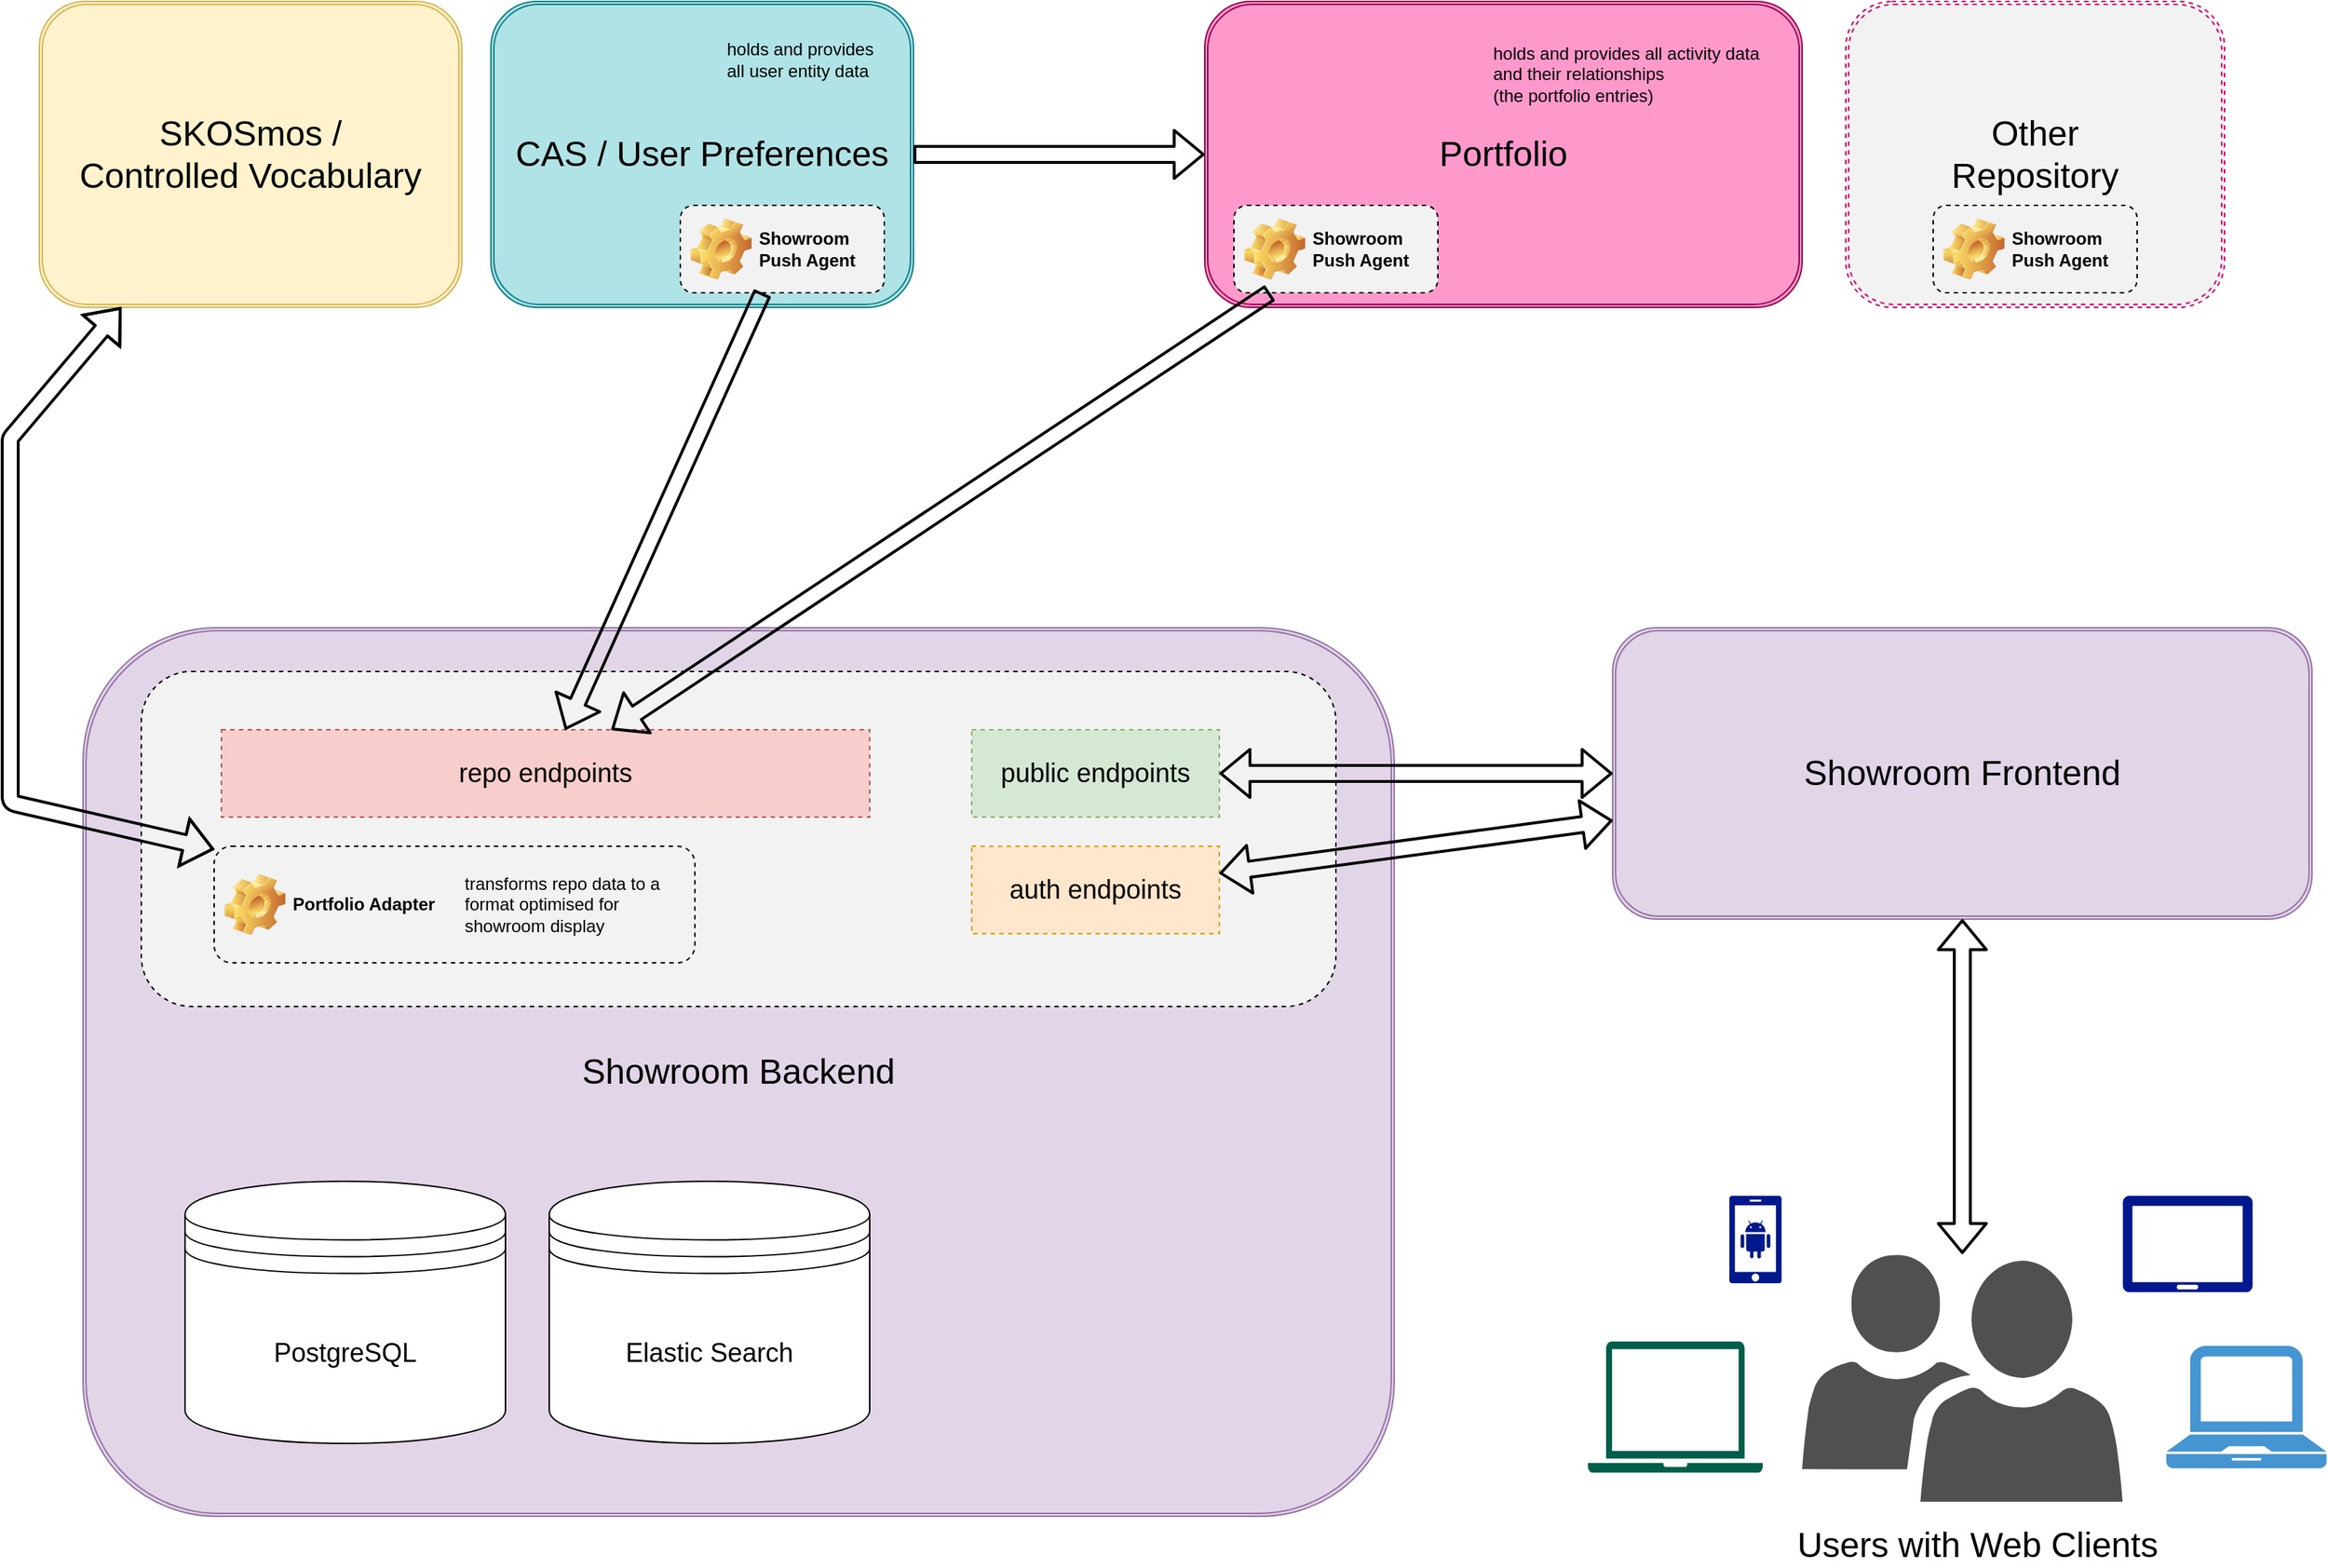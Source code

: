 <mxfile version="15.7.3" type="device"><diagram id="7xp1M_v4C3Os5pt223_O" name="Page-1"><mxGraphModel dx="782" dy="1238" grid="1" gridSize="10" guides="1" tooltips="1" connect="1" arrows="1" fold="1" page="1" pageScale="1" pageWidth="1654" pageHeight="1169" math="0" shadow="0"><root><mxCell id="0"/><mxCell id="1" parent="0"/><mxCell id="_mjeZIoU27IS8pl8RiCQ-1" value="&lt;font style=&quot;font-size: 24px&quot;&gt;Portfolio&lt;/font&gt;" style="shape=ext;double=1;rounded=1;whiteSpace=wrap;html=1;fillColor=#FF99CC;strokeColor=#99004D;" parent="1" vertex="1"><mxGeometry x="840" y="70" width="410" height="210" as="geometry"/></mxCell><mxCell id="_mjeZIoU27IS8pl8RiCQ-3" value="&lt;font style=&quot;font-size: 24px&quot;&gt;Other&lt;br&gt;Repository&lt;br&gt;&lt;/font&gt;" style="shape=ext;double=1;rounded=1;whiteSpace=wrap;html=1;dashed=1;fillColor=#F2F2F2;strokeColor=#CC0066;" parent="1" vertex="1"><mxGeometry x="1280" y="70" width="260" height="210" as="geometry"/></mxCell><mxCell id="_mjeZIoU27IS8pl8RiCQ-4" value="&lt;font style=&quot;font-size: 24px&quot;&gt;Showroom Backend&lt;/font&gt;" style="shape=ext;double=1;rounded=1;whiteSpace=wrap;html=1;fillColor=#e1d5e7;strokeColor=#9673a6;" parent="1" vertex="1"><mxGeometry x="70" y="500" width="900" height="610" as="geometry"/></mxCell><mxCell id="_mjeZIoU27IS8pl8RiCQ-5" value="&lt;font style=&quot;font-size: 24px&quot;&gt;Showroom Frontend&lt;br&gt;&lt;/font&gt;" style="shape=ext;double=1;rounded=1;whiteSpace=wrap;html=1;fillColor=#e1d5e7;strokeColor=#9673a6;" parent="1" vertex="1"><mxGeometry x="1120" y="500" width="480" height="200" as="geometry"/></mxCell><mxCell id="_mjeZIoU27IS8pl8RiCQ-6" value="&lt;font style=&quot;font-size: 24px&quot;&gt;CAS / User Preferences&lt;/font&gt;" style="shape=ext;double=1;rounded=1;whiteSpace=wrap;html=1;fillColor=#b0e3e6;strokeColor=#0e8088;" parent="1" vertex="1"><mxGeometry x="350" y="70" width="290" height="210" as="geometry"/></mxCell><mxCell id="_mjeZIoU27IS8pl8RiCQ-2" value="&lt;font style=&quot;font-size: 18px&quot;&gt;PostgreSQL&lt;/font&gt;" style="shape=datastore;whiteSpace=wrap;html=1;" parent="1" vertex="1"><mxGeometry x="140" y="880" width="220" height="180" as="geometry"/></mxCell><mxCell id="_mjeZIoU27IS8pl8RiCQ-7" value="&lt;font style=&quot;font-size: 18px&quot;&gt;Elastic Search&lt;/font&gt;" style="shape=datastore;whiteSpace=wrap;html=1;" parent="1" vertex="1"><mxGeometry x="390" y="880" width="220" height="180" as="geometry"/></mxCell><mxCell id="_mjeZIoU27IS8pl8RiCQ-8" value="Showroom Push Agent" style="label;whiteSpace=wrap;html=1;image=img/clipart/Gear_128x128.png;dashed=1;fillColor=#F2F2F2;" parent="1" vertex="1"><mxGeometry x="860" y="210" width="140" height="60" as="geometry"/></mxCell><mxCell id="_mjeZIoU27IS8pl8RiCQ-9" value="Showroom Push Agent" style="label;whiteSpace=wrap;html=1;image=img/clipart/Gear_128x128.png;dashed=1;fillColor=#F2F2F2;" parent="1" vertex="1"><mxGeometry x="480" y="210" width="140" height="60" as="geometry"/></mxCell><mxCell id="_mjeZIoU27IS8pl8RiCQ-10" value="Showroom Push Agent" style="label;whiteSpace=wrap;html=1;image=img/clipart/Gear_128x128.png;dashed=1;fillColor=#F2F2F2;" parent="1" vertex="1"><mxGeometry x="1340" y="210" width="140" height="60" as="geometry"/></mxCell><mxCell id="_mjeZIoU27IS8pl8RiCQ-11" value="" style="rounded=1;whiteSpace=wrap;html=1;dashed=1;fillColor=#F2F2F2;" parent="1" vertex="1"><mxGeometry x="110" y="530" width="820" height="230" as="geometry"/></mxCell><mxCell id="_mjeZIoU27IS8pl8RiCQ-12" value="&lt;font style=&quot;font-size: 18px&quot;&gt;public endpoints&lt;/font&gt;" style="rounded=0;whiteSpace=wrap;html=1;dashed=1;fillColor=#d5e8d4;strokeColor=#82b366;" parent="1" vertex="1"><mxGeometry x="680" y="570" width="170" height="60" as="geometry"/></mxCell><mxCell id="_mjeZIoU27IS8pl8RiCQ-13" value="&lt;font style=&quot;font-size: 18px&quot;&gt;auth endpoints&lt;/font&gt;" style="rounded=0;whiteSpace=wrap;html=1;dashed=1;fillColor=#ffe6cc;strokeColor=#d79b00;" parent="1" vertex="1"><mxGeometry x="680" y="650" width="170" height="60" as="geometry"/></mxCell><mxCell id="_mjeZIoU27IS8pl8RiCQ-14" value="&lt;font style=&quot;font-size: 18px&quot;&gt;repo endpoints&lt;/font&gt;" style="rounded=0;whiteSpace=wrap;html=1;dashed=1;fillColor=#f8cecc;strokeColor=#b85450;" parent="1" vertex="1"><mxGeometry x="165" y="570" width="445" height="60" as="geometry"/></mxCell><mxCell id="_mjeZIoU27IS8pl8RiCQ-15" value="" style="pointerEvents=1;shadow=0;dashed=0;html=1;strokeColor=none;labelPosition=center;verticalLabelPosition=bottom;verticalAlign=top;align=center;fillColor=#505050;shape=mxgraph.mscae.intune.user_group" parent="1" vertex="1"><mxGeometry x="1250" y="930" width="220" height="170" as="geometry"/></mxCell><mxCell id="_mjeZIoU27IS8pl8RiCQ-17" value="" style="pointerEvents=1;shadow=0;dashed=0;html=1;strokeColor=none;fillColor=#4495D1;labelPosition=center;verticalLabelPosition=bottom;verticalAlign=top;align=center;outlineConnect=0;shape=mxgraph.veeam.laptop;" parent="1" vertex="1"><mxGeometry x="1500" y="993" width="110" height="84" as="geometry"/></mxCell><mxCell id="_mjeZIoU27IS8pl8RiCQ-19" value="" style="pointerEvents=1;shadow=0;dashed=0;html=1;strokeColor=none;fillColor=#005F4B;labelPosition=center;verticalLabelPosition=bottom;verticalAlign=top;align=center;outlineConnect=0;shape=mxgraph.veeam2.laptop;" parent="1" vertex="1"><mxGeometry x="1103" y="990" width="120" height="90" as="geometry"/></mxCell><mxCell id="_mjeZIoU27IS8pl8RiCQ-20" value="" style="aspect=fixed;pointerEvents=1;shadow=0;dashed=0;html=1;strokeColor=none;labelPosition=center;verticalLabelPosition=bottom;verticalAlign=top;align=center;fillColor=#00188D;shape=mxgraph.mscae.enterprise.android_phone" parent="1" vertex="1"><mxGeometry x="1200" y="890" width="36" height="60" as="geometry"/></mxCell><mxCell id="_mjeZIoU27IS8pl8RiCQ-23" value="" style="aspect=fixed;pointerEvents=1;shadow=0;dashed=0;html=1;strokeColor=none;labelPosition=center;verticalLabelPosition=bottom;verticalAlign=top;align=center;fillColor=#00188D;shape=mxgraph.azure.tablet;" parent="1" vertex="1"><mxGeometry x="1470" y="890" width="89.41" height="66.16" as="geometry"/></mxCell><mxCell id="_mjeZIoU27IS8pl8RiCQ-25" value="&lt;font style=&quot;font-size: 24px&quot;&gt;Users with Web Clients&lt;/font&gt;" style="text;html=1;align=center;verticalAlign=middle;resizable=0;points=[];autosize=1;" parent="1" vertex="1"><mxGeometry x="1240" y="1120" width="260" height="20" as="geometry"/></mxCell><mxCell id="_mjeZIoU27IS8pl8RiCQ-28" value="" style="shape=flexArrow;endArrow=classic;html=1;strokeWidth=2;" parent="1" source="_mjeZIoU27IS8pl8RiCQ-6" target="_mjeZIoU27IS8pl8RiCQ-1" edge="1"><mxGeometry width="50" height="50" relative="1" as="geometry"><mxPoint x="800" y="650" as="sourcePoint"/><mxPoint x="850" y="600" as="targetPoint"/></mxGeometry></mxCell><mxCell id="_mjeZIoU27IS8pl8RiCQ-29" value="" style="shape=flexArrow;endArrow=classic;html=1;strokeWidth=2;" parent="1" source="_mjeZIoU27IS8pl8RiCQ-8" target="_mjeZIoU27IS8pl8RiCQ-14" edge="1"><mxGeometry width="50" height="50" relative="1" as="geometry"><mxPoint x="800" y="650" as="sourcePoint"/><mxPoint x="850" y="600" as="targetPoint"/></mxGeometry></mxCell><mxCell id="_mjeZIoU27IS8pl8RiCQ-30" value="" style="shape=flexArrow;endArrow=classic;html=1;strokeWidth=2;" parent="1" source="_mjeZIoU27IS8pl8RiCQ-9" target="_mjeZIoU27IS8pl8RiCQ-14" edge="1"><mxGeometry width="50" height="50" relative="1" as="geometry"><mxPoint x="800" y="650" as="sourcePoint"/><mxPoint x="850" y="600" as="targetPoint"/></mxGeometry></mxCell><mxCell id="_mjeZIoU27IS8pl8RiCQ-34" value="Portfolio Adapter" style="label;whiteSpace=wrap;html=1;image=img/clipart/Gear_128x128.png;dashed=1;fillColor=#F2F2F2;" parent="1" vertex="1"><mxGeometry x="160" y="650" width="330" height="80" as="geometry"/></mxCell><mxCell id="_mjeZIoU27IS8pl8RiCQ-35" value="transforms repo data to a format optimised for showroom display" style="text;html=1;strokeColor=none;fillColor=none;align=left;verticalAlign=middle;whiteSpace=wrap;rounded=0;dashed=1;" parent="1" vertex="1"><mxGeometry x="330" y="665" width="150" height="50" as="geometry"/></mxCell><mxCell id="_mjeZIoU27IS8pl8RiCQ-36" value="holds and provides all user entity data" style="text;html=1;strokeColor=none;fillColor=none;align=left;verticalAlign=middle;whiteSpace=wrap;rounded=0;dashed=1;" parent="1" vertex="1"><mxGeometry x="510" y="80" width="115" height="60" as="geometry"/></mxCell><mxCell id="_mjeZIoU27IS8pl8RiCQ-37" value="holds and provides all activity data and their relationships&lt;br&gt;(the portfolio entries)" style="text;html=1;strokeColor=none;fillColor=none;align=left;verticalAlign=middle;whiteSpace=wrap;rounded=0;dashed=1;" parent="1" vertex="1"><mxGeometry x="1036" y="90" width="200" height="60" as="geometry"/></mxCell><mxCell id="_mjeZIoU27IS8pl8RiCQ-38" value="" style="shape=flexArrow;endArrow=classic;startArrow=classic;html=1;strokeWidth=2;" parent="1" source="_mjeZIoU27IS8pl8RiCQ-15" target="_mjeZIoU27IS8pl8RiCQ-5" edge="1"><mxGeometry width="50" height="50" relative="1" as="geometry"><mxPoint x="1040" y="810" as="sourcePoint"/><mxPoint x="1090" y="760" as="targetPoint"/></mxGeometry></mxCell><mxCell id="_mjeZIoU27IS8pl8RiCQ-39" value="&lt;font style=&quot;font-size: 24px&quot;&gt;SKOSmos /&lt;br&gt;Controlled Vocabulary&lt;br&gt;&lt;/font&gt;" style="shape=ext;double=1;rounded=1;whiteSpace=wrap;html=1;fillColor=#fff2cc;strokeColor=#d6b656;" parent="1" vertex="1"><mxGeometry x="40" y="70" width="290" height="210" as="geometry"/></mxCell><mxCell id="_mjeZIoU27IS8pl8RiCQ-40" value="" style="shape=flexArrow;endArrow=classic;startArrow=classic;html=1;strokeWidth=2;" parent="1" source="_mjeZIoU27IS8pl8RiCQ-34" target="_mjeZIoU27IS8pl8RiCQ-39" edge="1"><mxGeometry width="50" height="50" relative="1" as="geometry"><mxPoint x="800" y="580" as="sourcePoint"/><mxPoint x="850" y="530" as="targetPoint"/><Array as="points"><mxPoint x="20" y="620"/><mxPoint x="20" y="370"/></Array></mxGeometry></mxCell><mxCell id="_mjeZIoU27IS8pl8RiCQ-41" value="" style="shape=flexArrow;endArrow=classic;startArrow=classic;html=1;strokeWidth=2;" parent="1" source="_mjeZIoU27IS8pl8RiCQ-5" target="_mjeZIoU27IS8pl8RiCQ-12" edge="1"><mxGeometry width="50" height="50" relative="1" as="geometry"><mxPoint x="1370" y="940" as="sourcePoint"/><mxPoint x="1370" y="710" as="targetPoint"/></mxGeometry></mxCell><mxCell id="_mjeZIoU27IS8pl8RiCQ-42" value="" style="shape=flexArrow;endArrow=classic;startArrow=classic;html=1;strokeWidth=2;" parent="1" source="_mjeZIoU27IS8pl8RiCQ-5" target="_mjeZIoU27IS8pl8RiCQ-13" edge="1"><mxGeometry width="50" height="50" relative="1" as="geometry"><mxPoint x="1130" y="610" as="sourcePoint"/><mxPoint x="860" y="610" as="targetPoint"/></mxGeometry></mxCell></root></mxGraphModel></diagram></mxfile>
